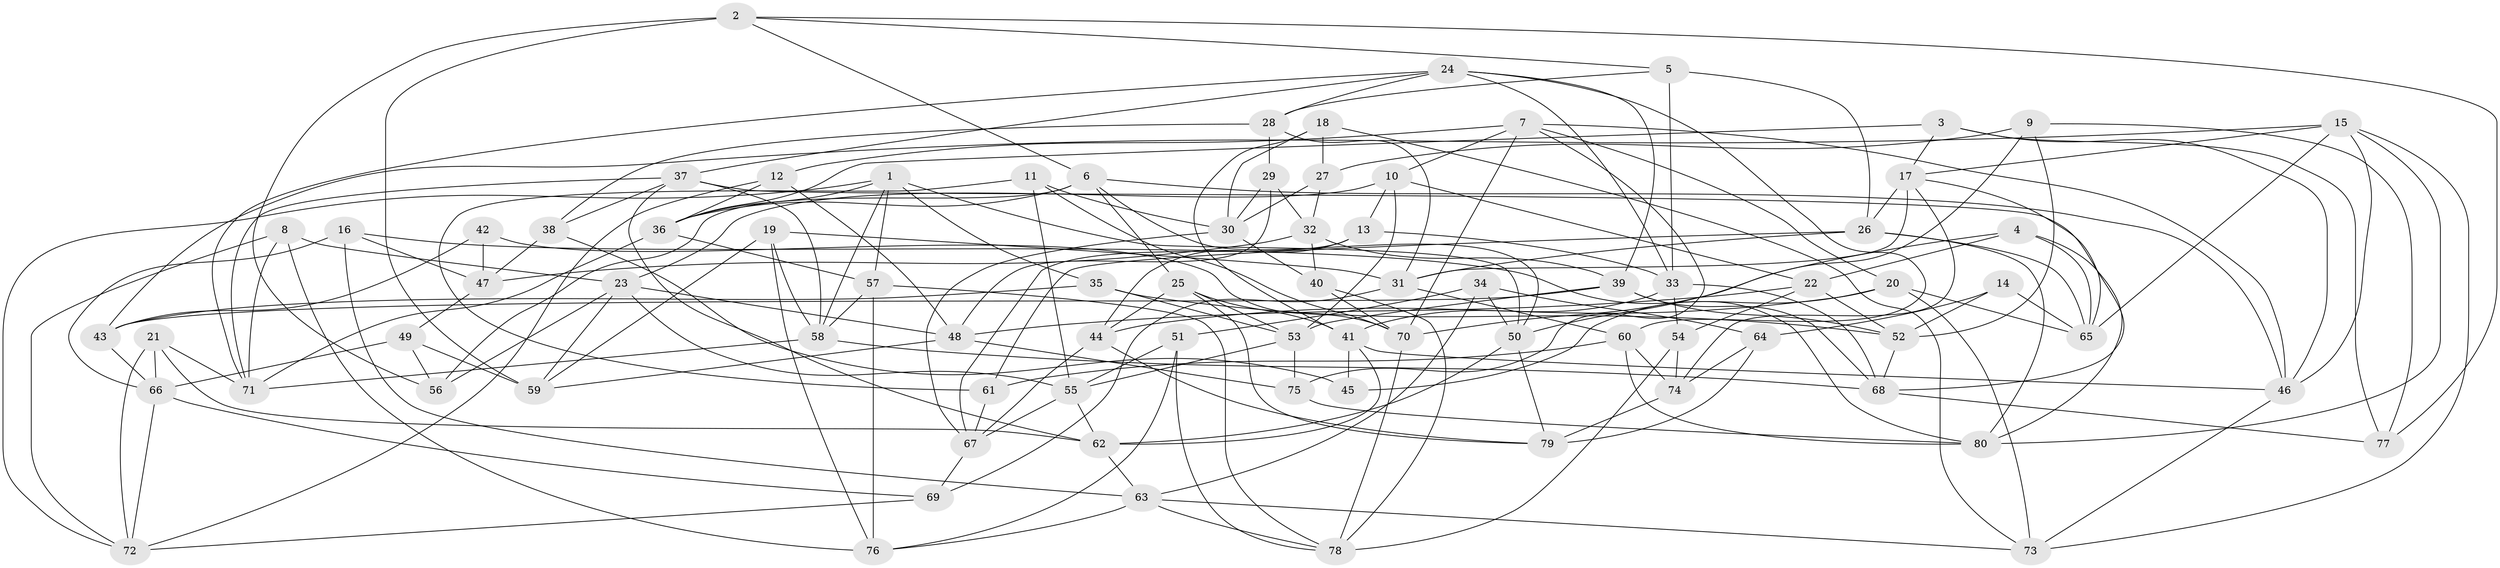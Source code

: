 // original degree distribution, {4: 1.0}
// Generated by graph-tools (version 1.1) at 2025/38/03/04/25 23:38:17]
// undirected, 80 vertices, 200 edges
graph export_dot {
  node [color=gray90,style=filled];
  1;
  2;
  3;
  4;
  5;
  6;
  7;
  8;
  9;
  10;
  11;
  12;
  13;
  14;
  15;
  16;
  17;
  18;
  19;
  20;
  21;
  22;
  23;
  24;
  25;
  26;
  27;
  28;
  29;
  30;
  31;
  32;
  33;
  34;
  35;
  36;
  37;
  38;
  39;
  40;
  41;
  42;
  43;
  44;
  45;
  46;
  47;
  48;
  49;
  50;
  51;
  52;
  53;
  54;
  55;
  56;
  57;
  58;
  59;
  60;
  61;
  62;
  63;
  64;
  65;
  66;
  67;
  68;
  69;
  70;
  71;
  72;
  73;
  74;
  75;
  76;
  77;
  78;
  79;
  80;
  1 -- 35 [weight=1.0];
  1 -- 36 [weight=1.0];
  1 -- 50 [weight=1.0];
  1 -- 57 [weight=1.0];
  1 -- 58 [weight=1.0];
  1 -- 72 [weight=1.0];
  2 -- 5 [weight=1.0];
  2 -- 6 [weight=1.0];
  2 -- 56 [weight=1.0];
  2 -- 59 [weight=2.0];
  2 -- 77 [weight=1.0];
  3 -- 17 [weight=1.0];
  3 -- 36 [weight=1.0];
  3 -- 46 [weight=1.0];
  3 -- 77 [weight=1.0];
  4 -- 22 [weight=1.0];
  4 -- 65 [weight=1.0];
  4 -- 70 [weight=1.0];
  4 -- 80 [weight=1.0];
  5 -- 26 [weight=1.0];
  5 -- 28 [weight=1.0];
  5 -- 33 [weight=1.0];
  6 -- 25 [weight=1.0];
  6 -- 36 [weight=1.0];
  6 -- 46 [weight=1.0];
  6 -- 50 [weight=1.0];
  6 -- 56 [weight=1.0];
  7 -- 10 [weight=1.0];
  7 -- 12 [weight=1.0];
  7 -- 20 [weight=1.0];
  7 -- 46 [weight=1.0];
  7 -- 70 [weight=1.0];
  7 -- 75 [weight=1.0];
  8 -- 23 [weight=1.0];
  8 -- 71 [weight=1.0];
  8 -- 72 [weight=1.0];
  8 -- 76 [weight=1.0];
  9 -- 27 [weight=1.0];
  9 -- 50 [weight=1.0];
  9 -- 52 [weight=1.0];
  9 -- 77 [weight=1.0];
  10 -- 13 [weight=1.0];
  10 -- 22 [weight=2.0];
  10 -- 23 [weight=1.0];
  10 -- 53 [weight=1.0];
  11 -- 30 [weight=1.0];
  11 -- 55 [weight=1.0];
  11 -- 61 [weight=1.0];
  11 -- 70 [weight=1.0];
  12 -- 36 [weight=1.0];
  12 -- 48 [weight=1.0];
  12 -- 72 [weight=1.0];
  13 -- 33 [weight=1.0];
  13 -- 44 [weight=1.0];
  13 -- 67 [weight=1.0];
  14 -- 52 [weight=1.0];
  14 -- 64 [weight=2.0];
  14 -- 65 [weight=1.0];
  15 -- 17 [weight=1.0];
  15 -- 43 [weight=1.0];
  15 -- 46 [weight=1.0];
  15 -- 65 [weight=1.0];
  15 -- 73 [weight=1.0];
  15 -- 80 [weight=1.0];
  16 -- 47 [weight=1.0];
  16 -- 63 [weight=1.0];
  16 -- 66 [weight=1.0];
  16 -- 80 [weight=1.0];
  17 -- 26 [weight=1.0];
  17 -- 31 [weight=1.0];
  17 -- 65 [weight=1.0];
  17 -- 74 [weight=1.0];
  18 -- 27 [weight=1.0];
  18 -- 30 [weight=1.0];
  18 -- 41 [weight=1.0];
  18 -- 73 [weight=1.0];
  19 -- 31 [weight=1.0];
  19 -- 58 [weight=1.0];
  19 -- 59 [weight=1.0];
  19 -- 76 [weight=1.0];
  20 -- 44 [weight=1.0];
  20 -- 45 [weight=1.0];
  20 -- 65 [weight=1.0];
  20 -- 73 [weight=2.0];
  21 -- 62 [weight=1.0];
  21 -- 66 [weight=1.0];
  21 -- 71 [weight=1.0];
  21 -- 72 [weight=1.0];
  22 -- 48 [weight=1.0];
  22 -- 52 [weight=1.0];
  22 -- 54 [weight=1.0];
  23 -- 48 [weight=1.0];
  23 -- 55 [weight=1.0];
  23 -- 56 [weight=1.0];
  23 -- 59 [weight=1.0];
  24 -- 28 [weight=1.0];
  24 -- 33 [weight=1.0];
  24 -- 37 [weight=1.0];
  24 -- 39 [weight=1.0];
  24 -- 60 [weight=1.0];
  24 -- 71 [weight=1.0];
  25 -- 41 [weight=1.0];
  25 -- 44 [weight=2.0];
  25 -- 53 [weight=1.0];
  25 -- 79 [weight=1.0];
  26 -- 31 [weight=1.0];
  26 -- 61 [weight=1.0];
  26 -- 65 [weight=1.0];
  26 -- 80 [weight=1.0];
  27 -- 30 [weight=1.0];
  27 -- 32 [weight=1.0];
  28 -- 29 [weight=1.0];
  28 -- 31 [weight=1.0];
  28 -- 38 [weight=2.0];
  29 -- 30 [weight=1.0];
  29 -- 32 [weight=1.0];
  29 -- 48 [weight=1.0];
  30 -- 40 [weight=1.0];
  30 -- 67 [weight=1.0];
  31 -- 60 [weight=1.0];
  31 -- 69 [weight=1.0];
  32 -- 39 [weight=1.0];
  32 -- 40 [weight=1.0];
  32 -- 47 [weight=2.0];
  33 -- 41 [weight=1.0];
  33 -- 54 [weight=1.0];
  33 -- 68 [weight=1.0];
  34 -- 50 [weight=1.0];
  34 -- 51 [weight=1.0];
  34 -- 63 [weight=1.0];
  34 -- 64 [weight=1.0];
  35 -- 43 [weight=1.0];
  35 -- 52 [weight=1.0];
  35 -- 53 [weight=1.0];
  36 -- 57 [weight=1.0];
  36 -- 71 [weight=1.0];
  37 -- 38 [weight=1.0];
  37 -- 58 [weight=1.0];
  37 -- 62 [weight=1.0];
  37 -- 68 [weight=1.0];
  37 -- 71 [weight=1.0];
  38 -- 45 [weight=2.0];
  38 -- 47 [weight=1.0];
  39 -- 43 [weight=1.0];
  39 -- 52 [weight=1.0];
  39 -- 53 [weight=1.0];
  39 -- 68 [weight=1.0];
  40 -- 70 [weight=1.0];
  40 -- 78 [weight=1.0];
  41 -- 45 [weight=1.0];
  41 -- 46 [weight=1.0];
  41 -- 62 [weight=1.0];
  42 -- 43 [weight=2.0];
  42 -- 47 [weight=1.0];
  42 -- 70 [weight=1.0];
  43 -- 66 [weight=1.0];
  44 -- 67 [weight=1.0];
  44 -- 79 [weight=1.0];
  46 -- 73 [weight=1.0];
  47 -- 49 [weight=1.0];
  48 -- 59 [weight=1.0];
  48 -- 75 [weight=1.0];
  49 -- 56 [weight=1.0];
  49 -- 59 [weight=1.0];
  49 -- 66 [weight=1.0];
  50 -- 62 [weight=1.0];
  50 -- 79 [weight=1.0];
  51 -- 55 [weight=1.0];
  51 -- 76 [weight=1.0];
  51 -- 78 [weight=1.0];
  52 -- 68 [weight=1.0];
  53 -- 55 [weight=1.0];
  53 -- 75 [weight=1.0];
  54 -- 74 [weight=1.0];
  54 -- 78 [weight=1.0];
  55 -- 62 [weight=1.0];
  55 -- 67 [weight=1.0];
  57 -- 58 [weight=1.0];
  57 -- 76 [weight=2.0];
  57 -- 78 [weight=1.0];
  58 -- 68 [weight=1.0];
  58 -- 71 [weight=1.0];
  60 -- 61 [weight=1.0];
  60 -- 74 [weight=2.0];
  60 -- 80 [weight=1.0];
  61 -- 67 [weight=1.0];
  62 -- 63 [weight=1.0];
  63 -- 73 [weight=1.0];
  63 -- 76 [weight=1.0];
  63 -- 78 [weight=1.0];
  64 -- 74 [weight=1.0];
  64 -- 79 [weight=2.0];
  66 -- 69 [weight=1.0];
  66 -- 72 [weight=1.0];
  67 -- 69 [weight=1.0];
  68 -- 77 [weight=1.0];
  69 -- 72 [weight=1.0];
  70 -- 78 [weight=1.0];
  74 -- 79 [weight=1.0];
  75 -- 80 [weight=1.0];
}
